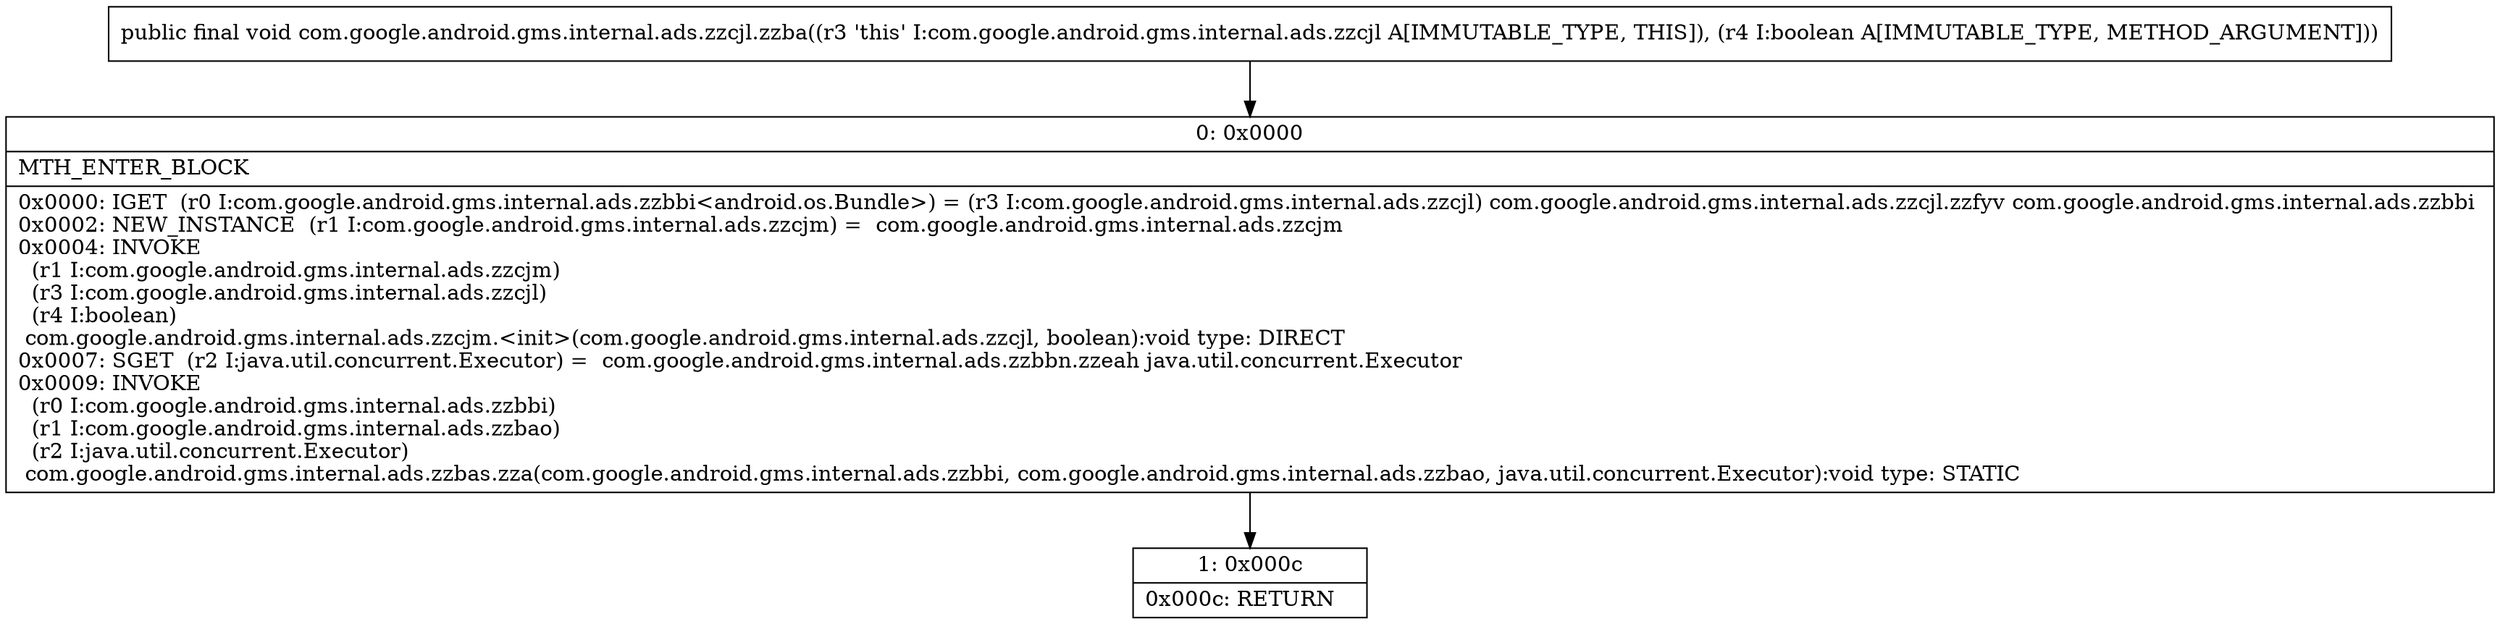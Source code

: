 digraph "CFG forcom.google.android.gms.internal.ads.zzcjl.zzba(Z)V" {
Node_0 [shape=record,label="{0\:\ 0x0000|MTH_ENTER_BLOCK\l|0x0000: IGET  (r0 I:com.google.android.gms.internal.ads.zzbbi\<android.os.Bundle\>) = (r3 I:com.google.android.gms.internal.ads.zzcjl) com.google.android.gms.internal.ads.zzcjl.zzfyv com.google.android.gms.internal.ads.zzbbi \l0x0002: NEW_INSTANCE  (r1 I:com.google.android.gms.internal.ads.zzcjm) =  com.google.android.gms.internal.ads.zzcjm \l0x0004: INVOKE  \l  (r1 I:com.google.android.gms.internal.ads.zzcjm)\l  (r3 I:com.google.android.gms.internal.ads.zzcjl)\l  (r4 I:boolean)\l com.google.android.gms.internal.ads.zzcjm.\<init\>(com.google.android.gms.internal.ads.zzcjl, boolean):void type: DIRECT \l0x0007: SGET  (r2 I:java.util.concurrent.Executor) =  com.google.android.gms.internal.ads.zzbbn.zzeah java.util.concurrent.Executor \l0x0009: INVOKE  \l  (r0 I:com.google.android.gms.internal.ads.zzbbi)\l  (r1 I:com.google.android.gms.internal.ads.zzbao)\l  (r2 I:java.util.concurrent.Executor)\l com.google.android.gms.internal.ads.zzbas.zza(com.google.android.gms.internal.ads.zzbbi, com.google.android.gms.internal.ads.zzbao, java.util.concurrent.Executor):void type: STATIC \l}"];
Node_1 [shape=record,label="{1\:\ 0x000c|0x000c: RETURN   \l}"];
MethodNode[shape=record,label="{public final void com.google.android.gms.internal.ads.zzcjl.zzba((r3 'this' I:com.google.android.gms.internal.ads.zzcjl A[IMMUTABLE_TYPE, THIS]), (r4 I:boolean A[IMMUTABLE_TYPE, METHOD_ARGUMENT])) }"];
MethodNode -> Node_0;
Node_0 -> Node_1;
}

